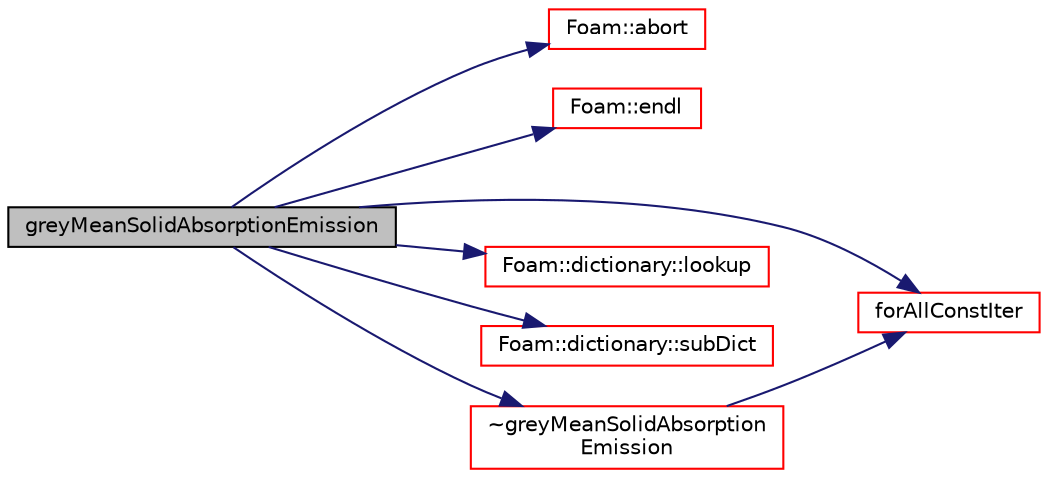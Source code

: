 digraph "greyMeanSolidAbsorptionEmission"
{
  bgcolor="transparent";
  edge [fontname="Helvetica",fontsize="10",labelfontname="Helvetica",labelfontsize="10"];
  node [fontname="Helvetica",fontsize="10",shape=record];
  rankdir="LR";
  Node0 [label="greyMeanSolidAbsorptionEmission",height=0.2,width=0.4,color="black", fillcolor="grey75", style="filled", fontcolor="black"];
  Node0 -> Node1 [color="midnightblue",fontsize="10",style="solid",fontname="Helvetica"];
  Node1 [label="Foam::abort",height=0.2,width=0.4,color="red",URL="$a21851.html#a447107a607d03e417307c203fa5fb44b"];
  Node0 -> Node8 [color="midnightblue",fontsize="10",style="solid",fontname="Helvetica"];
  Node8 [label="Foam::endl",height=0.2,width=0.4,color="red",URL="$a21851.html#a2db8fe02a0d3909e9351bb4275b23ce4",tooltip="Add newline and flush stream. "];
  Node0 -> Node46 [color="midnightblue",fontsize="10",style="solid",fontname="Helvetica"];
  Node46 [label="forAllConstIter",height=0.2,width=0.4,color="red",URL="$a39311.html#ae21e2836509b0fa7f7cedf6493b11b09"];
  Node0 -> Node53 [color="midnightblue",fontsize="10",style="solid",fontname="Helvetica"];
  Node53 [label="Foam::dictionary::lookup",height=0.2,width=0.4,color="red",URL="$a27129.html#a6a0727fa523e48977e27348663def509",tooltip="Find and return an entry data stream. "];
  Node0 -> Node234 [color="midnightblue",fontsize="10",style="solid",fontname="Helvetica"];
  Node234 [label="Foam::dictionary::subDict",height=0.2,width=0.4,color="red",URL="$a27129.html#aaa26b5f2da6aff5a6a59af5407f1bf59",tooltip="Find and return a sub-dictionary. "];
  Node0 -> Node298 [color="midnightblue",fontsize="10",style="solid",fontname="Helvetica"];
  Node298 [label="~greyMeanSolidAbsorption\lEmission",height=0.2,width=0.4,color="red",URL="$a31401.html#a360a07516ae11ebb82bcfb6441d0e243",tooltip="Destructor. "];
  Node298 -> Node46 [color="midnightblue",fontsize="10",style="solid",fontname="Helvetica"];
}
